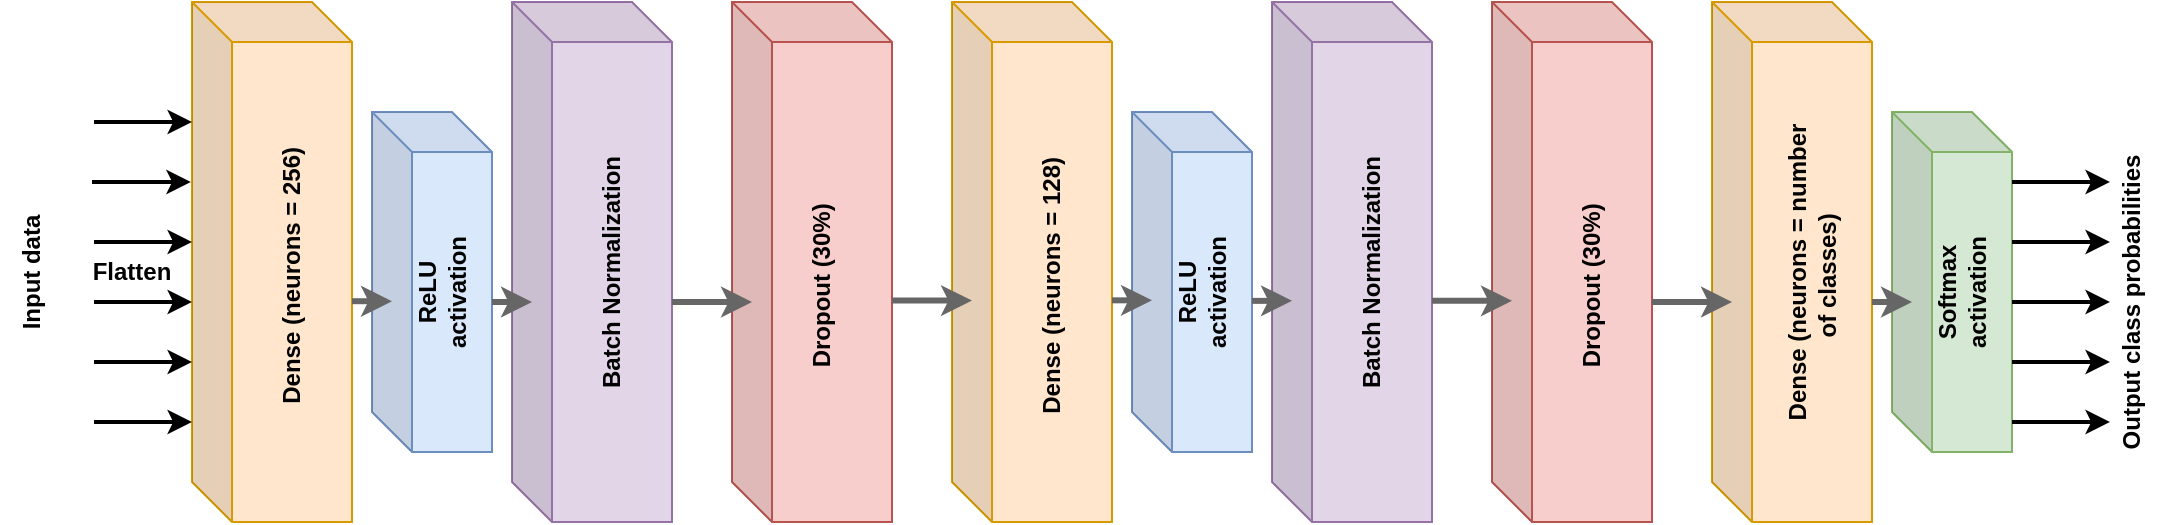 <mxfile version="21.3.2" type="device">
  <diagram name="Page-1" id="DSLhRlv8DG9P8tp9Xw51">
    <mxGraphModel dx="1050" dy="581" grid="1" gridSize="10" guides="1" tooltips="1" connect="1" arrows="1" fold="1" page="1" pageScale="1" pageWidth="850" pageHeight="1100" math="0" shadow="0">
      <root>
        <mxCell id="0" />
        <mxCell id="1" parent="0" />
        <mxCell id="R44D1gYYfL9LDUXjgs68-1" value="" style="shape=cube;whiteSpace=wrap;html=1;boundedLbl=1;backgroundOutline=1;darkOpacity=0.05;darkOpacity2=0.1;spacingTop=0;spacingRight=2;spacing=0;fillColor=#ffe6cc;strokeColor=#d79b00;" parent="1" vertex="1">
          <mxGeometry x="110" y="140" width="80" height="260" as="geometry" />
        </mxCell>
        <mxCell id="R44D1gYYfL9LDUXjgs68-2" value="" style="shape=cube;whiteSpace=wrap;html=1;boundedLbl=1;backgroundOutline=1;darkOpacity=0.05;darkOpacity2=0.1;spacingTop=0;spacingRight=2;spacing=0;fillColor=#dae8fc;strokeColor=#6c8ebf;" parent="1" vertex="1">
          <mxGeometry x="200" y="195" width="60" height="170" as="geometry" />
        </mxCell>
        <mxCell id="R44D1gYYfL9LDUXjgs68-12" value="" style="endArrow=classic;html=1;rounded=0;strokeWidth=2;entryX=-0.007;entryY=0.346;entryDx=0;entryDy=0;entryPerimeter=0;" parent="1" target="R44D1gYYfL9LDUXjgs68-1" edge="1">
          <mxGeometry width="50" height="50" relative="1" as="geometry">
            <mxPoint x="60" y="230" as="sourcePoint" />
            <mxPoint x="90" y="230" as="targetPoint" />
          </mxGeometry>
        </mxCell>
        <mxCell id="R44D1gYYfL9LDUXjgs68-22" value="&lt;b&gt;Input data&lt;/b&gt;" style="text;html=1;strokeColor=none;fillColor=none;align=center;verticalAlign=middle;whiteSpace=wrap;rounded=0;rotation=270;" parent="1" vertex="1">
          <mxGeometry x="-10" y="260" width="80" height="30" as="geometry" />
        </mxCell>
        <mxCell id="R44D1gYYfL9LDUXjgs68-23" value="" style="endArrow=classic;html=1;rounded=0;strokeWidth=2;entryX=-0.007;entryY=0.346;entryDx=0;entryDy=0;entryPerimeter=0;" parent="1" edge="1">
          <mxGeometry width="50" height="50" relative="1" as="geometry">
            <mxPoint x="61" y="200" as="sourcePoint" />
            <mxPoint x="110" y="200" as="targetPoint" />
          </mxGeometry>
        </mxCell>
        <mxCell id="R44D1gYYfL9LDUXjgs68-24" value="" style="endArrow=classic;html=1;rounded=0;strokeWidth=2;entryX=-0.007;entryY=0.346;entryDx=0;entryDy=0;entryPerimeter=0;" parent="1" edge="1">
          <mxGeometry width="50" height="50" relative="1" as="geometry">
            <mxPoint x="61" y="260" as="sourcePoint" />
            <mxPoint x="110" y="260" as="targetPoint" />
          </mxGeometry>
        </mxCell>
        <mxCell id="R44D1gYYfL9LDUXjgs68-25" value="" style="endArrow=classic;html=1;rounded=0;strokeWidth=2;entryX=-0.007;entryY=0.346;entryDx=0;entryDy=0;entryPerimeter=0;" parent="1" edge="1">
          <mxGeometry width="50" height="50" relative="1" as="geometry">
            <mxPoint x="61" y="290" as="sourcePoint" />
            <mxPoint x="110" y="290" as="targetPoint" />
          </mxGeometry>
        </mxCell>
        <mxCell id="R44D1gYYfL9LDUXjgs68-26" value="" style="endArrow=classic;html=1;rounded=0;strokeWidth=2;entryX=-0.007;entryY=0.346;entryDx=0;entryDy=0;entryPerimeter=0;" parent="1" edge="1">
          <mxGeometry width="50" height="50" relative="1" as="geometry">
            <mxPoint x="61" y="320" as="sourcePoint" />
            <mxPoint x="110" y="320" as="targetPoint" />
          </mxGeometry>
        </mxCell>
        <mxCell id="R44D1gYYfL9LDUXjgs68-27" value="" style="endArrow=classic;html=1;rounded=0;strokeWidth=2;entryX=-0.007;entryY=0.346;entryDx=0;entryDy=0;entryPerimeter=0;" parent="1" edge="1">
          <mxGeometry width="50" height="50" relative="1" as="geometry">
            <mxPoint x="61" y="350" as="sourcePoint" />
            <mxPoint x="110" y="350" as="targetPoint" />
          </mxGeometry>
        </mxCell>
        <mxCell id="R44D1gYYfL9LDUXjgs68-29" value="&lt;b&gt;Flatten&lt;/b&gt;" style="text;html=1;strokeColor=none;fillColor=none;align=center;verticalAlign=middle;whiteSpace=wrap;rounded=0;" parent="1" vertex="1">
          <mxGeometry x="50" y="260" width="60" height="30" as="geometry" />
        </mxCell>
        <mxCell id="R44D1gYYfL9LDUXjgs68-30" value="&lt;b&gt;Dense (neurons = 256)&amp;nbsp;&lt;/b&gt;" style="text;html=1;strokeColor=none;fillColor=none;align=center;verticalAlign=middle;whiteSpace=wrap;rounded=0;rotation=270;" parent="1" vertex="1">
          <mxGeometry x="90" y="260" width="140" height="30" as="geometry" />
        </mxCell>
        <mxCell id="R44D1gYYfL9LDUXjgs68-33" value="" style="shape=cube;whiteSpace=wrap;html=1;boundedLbl=1;backgroundOutline=1;darkOpacity=0.05;darkOpacity2=0.1;spacingTop=0;spacingRight=2;spacing=0;fillColor=#e1d5e7;strokeColor=#9673a6;" parent="1" vertex="1">
          <mxGeometry x="270" y="140" width="80" height="260" as="geometry" />
        </mxCell>
        <mxCell id="R44D1gYYfL9LDUXjgs68-36" value="&lt;b&gt;Batch Normalization&lt;/b&gt;" style="text;html=1;strokeColor=none;fillColor=none;align=center;verticalAlign=middle;whiteSpace=wrap;rounded=0;rotation=270;" parent="1" vertex="1">
          <mxGeometry x="250" y="260" width="140" height="30" as="geometry" />
        </mxCell>
        <mxCell id="R44D1gYYfL9LDUXjgs68-37" value="" style="shape=cube;whiteSpace=wrap;html=1;boundedLbl=1;backgroundOutline=1;darkOpacity=0.05;darkOpacity2=0.1;spacingTop=0;spacingRight=2;spacing=0;fillColor=#f8cecc;strokeColor=#b85450;" parent="1" vertex="1">
          <mxGeometry x="380" y="140" width="80" height="260" as="geometry" />
        </mxCell>
        <mxCell id="R44D1gYYfL9LDUXjgs68-38" value="&lt;b&gt;Dropout (30%)&amp;nbsp;&lt;/b&gt;" style="text;html=1;strokeColor=none;fillColor=none;align=center;verticalAlign=middle;whiteSpace=wrap;rounded=0;rotation=270;" parent="1" vertex="1">
          <mxGeometry x="355" y="265" width="140" height="30" as="geometry" />
        </mxCell>
        <mxCell id="R44D1gYYfL9LDUXjgs68-39" value="" style="shape=cube;whiteSpace=wrap;html=1;boundedLbl=1;backgroundOutline=1;darkOpacity=0.05;darkOpacity2=0.1;spacingTop=0;spacingRight=2;spacing=0;fillColor=#ffe6cc;strokeColor=#d79b00;" parent="1" vertex="1">
          <mxGeometry x="490" y="140" width="80" height="260" as="geometry" />
        </mxCell>
        <mxCell id="R44D1gYYfL9LDUXjgs68-40" value="&lt;b style=&quot;border-color: var(--border-color);&quot;&gt;Dense (neurons = 128)&amp;nbsp;&lt;/b&gt;" style="text;html=1;strokeColor=none;fillColor=none;align=center;verticalAlign=middle;whiteSpace=wrap;rounded=0;rotation=270;" parent="1" vertex="1">
          <mxGeometry x="470" y="265" width="140" height="30" as="geometry" />
        </mxCell>
        <mxCell id="R44D1gYYfL9LDUXjgs68-41" value="" style="shape=cube;whiteSpace=wrap;html=1;boundedLbl=1;backgroundOutline=1;darkOpacity=0.05;darkOpacity2=0.1;spacingTop=0;spacingRight=2;spacing=0;fillColor=#dae8fc;strokeColor=#6c8ebf;" parent="1" vertex="1">
          <mxGeometry x="580" y="195" width="60" height="170" as="geometry" />
        </mxCell>
        <mxCell id="R44D1gYYfL9LDUXjgs68-42" value="&lt;b&gt;ReLU activation&lt;/b&gt;" style="text;html=1;strokeColor=none;fillColor=none;align=center;verticalAlign=middle;whiteSpace=wrap;rounded=0;rotation=270;" parent="1" vertex="1">
          <mxGeometry x="580" y="275" width="70" height="20" as="geometry" />
        </mxCell>
        <mxCell id="R44D1gYYfL9LDUXjgs68-43" value="&lt;b&gt;ReLU activation&lt;/b&gt;" style="text;html=1;strokeColor=none;fillColor=none;align=center;verticalAlign=middle;whiteSpace=wrap;rounded=0;rotation=270;" parent="1" vertex="1">
          <mxGeometry x="200" y="275" width="70" height="20" as="geometry" />
        </mxCell>
        <mxCell id="R44D1gYYfL9LDUXjgs68-44" value="" style="shape=cube;whiteSpace=wrap;html=1;boundedLbl=1;backgroundOutline=1;darkOpacity=0.05;darkOpacity2=0.1;spacingTop=0;spacingRight=2;spacing=0;fillColor=#e1d5e7;strokeColor=#9673a6;" parent="1" vertex="1">
          <mxGeometry x="650" y="140" width="80" height="260" as="geometry" />
        </mxCell>
        <mxCell id="R44D1gYYfL9LDUXjgs68-45" value="" style="shape=cube;whiteSpace=wrap;html=1;boundedLbl=1;backgroundOutline=1;darkOpacity=0.05;darkOpacity2=0.1;spacingTop=0;spacingRight=2;spacing=0;fillColor=#f8cecc;strokeColor=#b85450;" parent="1" vertex="1">
          <mxGeometry x="760" y="140" width="80" height="260" as="geometry" />
        </mxCell>
        <mxCell id="R44D1gYYfL9LDUXjgs68-46" value="&lt;b&gt;Batch Normalization&lt;/b&gt;" style="text;html=1;strokeColor=none;fillColor=none;align=center;verticalAlign=middle;whiteSpace=wrap;rounded=0;rotation=270;" parent="1" vertex="1">
          <mxGeometry x="630" y="260" width="140" height="30" as="geometry" />
        </mxCell>
        <mxCell id="R44D1gYYfL9LDUXjgs68-47" value="&lt;b&gt;Dropout (30%)&amp;nbsp;&lt;/b&gt;" style="text;html=1;strokeColor=none;fillColor=none;align=center;verticalAlign=middle;whiteSpace=wrap;rounded=0;rotation=270;" parent="1" vertex="1">
          <mxGeometry x="740" y="265" width="140" height="30" as="geometry" />
        </mxCell>
        <mxCell id="R44D1gYYfL9LDUXjgs68-48" value="&lt;br&gt;" style="shape=cube;whiteSpace=wrap;html=1;boundedLbl=1;backgroundOutline=1;darkOpacity=0.05;darkOpacity2=0.1;spacingTop=0;spacingRight=2;spacing=0;fillColor=#ffe6cc;strokeColor=#d79b00;" parent="1" vertex="1">
          <mxGeometry x="870" y="140" width="80" height="260" as="geometry" />
        </mxCell>
        <mxCell id="R44D1gYYfL9LDUXjgs68-55" value="" style="endArrow=classic;html=1;rounded=0;strokeWidth=3;jumpSize=6;fontSize=12;fillColor=#f5f5f5;strokeColor=#666666;" parent="1" edge="1">
          <mxGeometry width="50" height="50" relative="1" as="geometry">
            <mxPoint x="190" y="289.6" as="sourcePoint" />
            <mxPoint x="210" y="289.6" as="targetPoint" />
          </mxGeometry>
        </mxCell>
        <mxCell id="R44D1gYYfL9LDUXjgs68-68" value="" style="endArrow=classic;html=1;rounded=0;strokeWidth=3;jumpSize=6;fillColor=#f5f5f5;strokeColor=#666666;" parent="1" edge="1">
          <mxGeometry width="50" height="50" relative="1" as="geometry">
            <mxPoint x="260" y="290" as="sourcePoint" />
            <mxPoint x="280" y="290" as="targetPoint" />
          </mxGeometry>
        </mxCell>
        <mxCell id="R44D1gYYfL9LDUXjgs68-72" value="" style="endArrow=classic;html=1;rounded=0;strokeWidth=3;jumpSize=6;fillColor=#f5f5f5;strokeColor=#666666;" parent="1" edge="1">
          <mxGeometry width="50" height="50" relative="1" as="geometry">
            <mxPoint x="350" y="290" as="sourcePoint" />
            <mxPoint x="390" y="290" as="targetPoint" />
          </mxGeometry>
        </mxCell>
        <mxCell id="R44D1gYYfL9LDUXjgs68-74" value="" style="endArrow=classic;html=1;rounded=0;strokeWidth=3;jumpSize=6;fillColor=#f5f5f5;strokeColor=#666666;" parent="1" edge="1">
          <mxGeometry width="50" height="50" relative="1" as="geometry">
            <mxPoint x="460" y="289.31" as="sourcePoint" />
            <mxPoint x="500" y="289.31" as="targetPoint" />
          </mxGeometry>
        </mxCell>
        <mxCell id="R44D1gYYfL9LDUXjgs68-76" value="" style="endArrow=classic;html=1;rounded=0;strokeWidth=3;jumpSize=6;fontSize=12;fillColor=#f5f5f5;strokeColor=#666666;" parent="1" edge="1">
          <mxGeometry width="50" height="50" relative="1" as="geometry">
            <mxPoint x="570" y="289.17" as="sourcePoint" />
            <mxPoint x="590" y="289.17" as="targetPoint" />
          </mxGeometry>
        </mxCell>
        <mxCell id="R44D1gYYfL9LDUXjgs68-77" value="" style="endArrow=classic;html=1;rounded=0;strokeWidth=3;jumpSize=6;fontSize=12;fillColor=#f5f5f5;strokeColor=#666666;" parent="1" edge="1">
          <mxGeometry width="50" height="50" relative="1" as="geometry">
            <mxPoint x="640" y="289.43" as="sourcePoint" />
            <mxPoint x="660" y="289.43" as="targetPoint" />
          </mxGeometry>
        </mxCell>
        <mxCell id="R44D1gYYfL9LDUXjgs68-78" value="" style="endArrow=classic;html=1;rounded=0;strokeWidth=3;jumpSize=6;fillColor=#f5f5f5;strokeColor=#666666;" parent="1" edge="1">
          <mxGeometry width="50" height="50" relative="1" as="geometry">
            <mxPoint x="730" y="289.43" as="sourcePoint" />
            <mxPoint x="770" y="289.43" as="targetPoint" />
          </mxGeometry>
        </mxCell>
        <mxCell id="R44D1gYYfL9LDUXjgs68-79" value="" style="endArrow=classic;html=1;rounded=0;strokeWidth=3;jumpSize=6;fillColor=#f5f5f5;strokeColor=#666666;" parent="1" edge="1">
          <mxGeometry width="50" height="50" relative="1" as="geometry">
            <mxPoint x="840" y="290" as="sourcePoint" />
            <mxPoint x="880" y="290" as="targetPoint" />
          </mxGeometry>
        </mxCell>
        <mxCell id="VPBPe0oOkRZ_KxKMtyWc-1" value="&lt;b style=&quot;border-color: var(--border-color);&quot;&gt;Dense (neurons = number of classes)&amp;nbsp;&lt;/b&gt;" style="text;html=1;strokeColor=none;fillColor=none;align=center;verticalAlign=middle;whiteSpace=wrap;rounded=0;rotation=270;" vertex="1" parent="1">
          <mxGeometry x="840" y="260" width="160" height="30" as="geometry" />
        </mxCell>
        <mxCell id="VPBPe0oOkRZ_KxKMtyWc-2" value="" style="shape=cube;whiteSpace=wrap;html=1;boundedLbl=1;backgroundOutline=1;darkOpacity=0.05;darkOpacity2=0.1;spacingTop=0;spacingRight=2;spacing=0;fillColor=#d5e8d4;strokeColor=#82b366;" vertex="1" parent="1">
          <mxGeometry x="960" y="195" width="60" height="170" as="geometry" />
        </mxCell>
        <mxCell id="VPBPe0oOkRZ_KxKMtyWc-4" value="" style="endArrow=classic;html=1;rounded=0;strokeWidth=3;jumpSize=6;fontSize=12;fillColor=#f5f5f5;strokeColor=#666666;" edge="1" parent="1">
          <mxGeometry width="50" height="50" relative="1" as="geometry">
            <mxPoint x="950" y="290" as="sourcePoint" />
            <mxPoint x="970" y="290" as="targetPoint" />
          </mxGeometry>
        </mxCell>
        <mxCell id="VPBPe0oOkRZ_KxKMtyWc-5" value="&lt;b&gt;Softmax activation&lt;/b&gt;" style="text;html=1;strokeColor=none;fillColor=none;align=center;verticalAlign=middle;whiteSpace=wrap;rounded=0;rotation=270;" vertex="1" parent="1">
          <mxGeometry x="960" y="275" width="70" height="20" as="geometry" />
        </mxCell>
        <mxCell id="VPBPe0oOkRZ_KxKMtyWc-7" value="" style="endArrow=classic;html=1;rounded=0;strokeWidth=2;entryX=-0.007;entryY=0.346;entryDx=0;entryDy=0;entryPerimeter=0;" edge="1" parent="1">
          <mxGeometry width="50" height="50" relative="1" as="geometry">
            <mxPoint x="1020" y="230" as="sourcePoint" />
            <mxPoint x="1069" y="230" as="targetPoint" />
          </mxGeometry>
        </mxCell>
        <mxCell id="VPBPe0oOkRZ_KxKMtyWc-8" value="" style="endArrow=classic;html=1;rounded=0;strokeWidth=2;entryX=-0.007;entryY=0.346;entryDx=0;entryDy=0;entryPerimeter=0;" edge="1" parent="1">
          <mxGeometry width="50" height="50" relative="1" as="geometry">
            <mxPoint x="1020" y="260" as="sourcePoint" />
            <mxPoint x="1069" y="260" as="targetPoint" />
          </mxGeometry>
        </mxCell>
        <mxCell id="VPBPe0oOkRZ_KxKMtyWc-9" value="" style="endArrow=classic;html=1;rounded=0;strokeWidth=2;entryX=-0.007;entryY=0.346;entryDx=0;entryDy=0;entryPerimeter=0;" edge="1" parent="1">
          <mxGeometry width="50" height="50" relative="1" as="geometry">
            <mxPoint x="1020" y="290" as="sourcePoint" />
            <mxPoint x="1069" y="290" as="targetPoint" />
          </mxGeometry>
        </mxCell>
        <mxCell id="VPBPe0oOkRZ_KxKMtyWc-10" value="" style="endArrow=classic;html=1;rounded=0;strokeWidth=2;entryX=-0.007;entryY=0.346;entryDx=0;entryDy=0;entryPerimeter=0;" edge="1" parent="1">
          <mxGeometry width="50" height="50" relative="1" as="geometry">
            <mxPoint x="1020" y="320" as="sourcePoint" />
            <mxPoint x="1069" y="320" as="targetPoint" />
          </mxGeometry>
        </mxCell>
        <mxCell id="VPBPe0oOkRZ_KxKMtyWc-11" value="" style="endArrow=classic;html=1;rounded=0;strokeWidth=2;entryX=-0.007;entryY=0.346;entryDx=0;entryDy=0;entryPerimeter=0;" edge="1" parent="1">
          <mxGeometry width="50" height="50" relative="1" as="geometry">
            <mxPoint x="1020" y="350" as="sourcePoint" />
            <mxPoint x="1069" y="350" as="targetPoint" />
          </mxGeometry>
        </mxCell>
        <mxCell id="VPBPe0oOkRZ_KxKMtyWc-12" value="&lt;b&gt;Output class probabilities&lt;/b&gt;" style="text;html=1;strokeColor=none;fillColor=none;align=center;verticalAlign=middle;whiteSpace=wrap;rounded=0;rotation=270;" vertex="1" parent="1">
          <mxGeometry x="975" y="275" width="210" height="30" as="geometry" />
        </mxCell>
      </root>
    </mxGraphModel>
  </diagram>
</mxfile>

